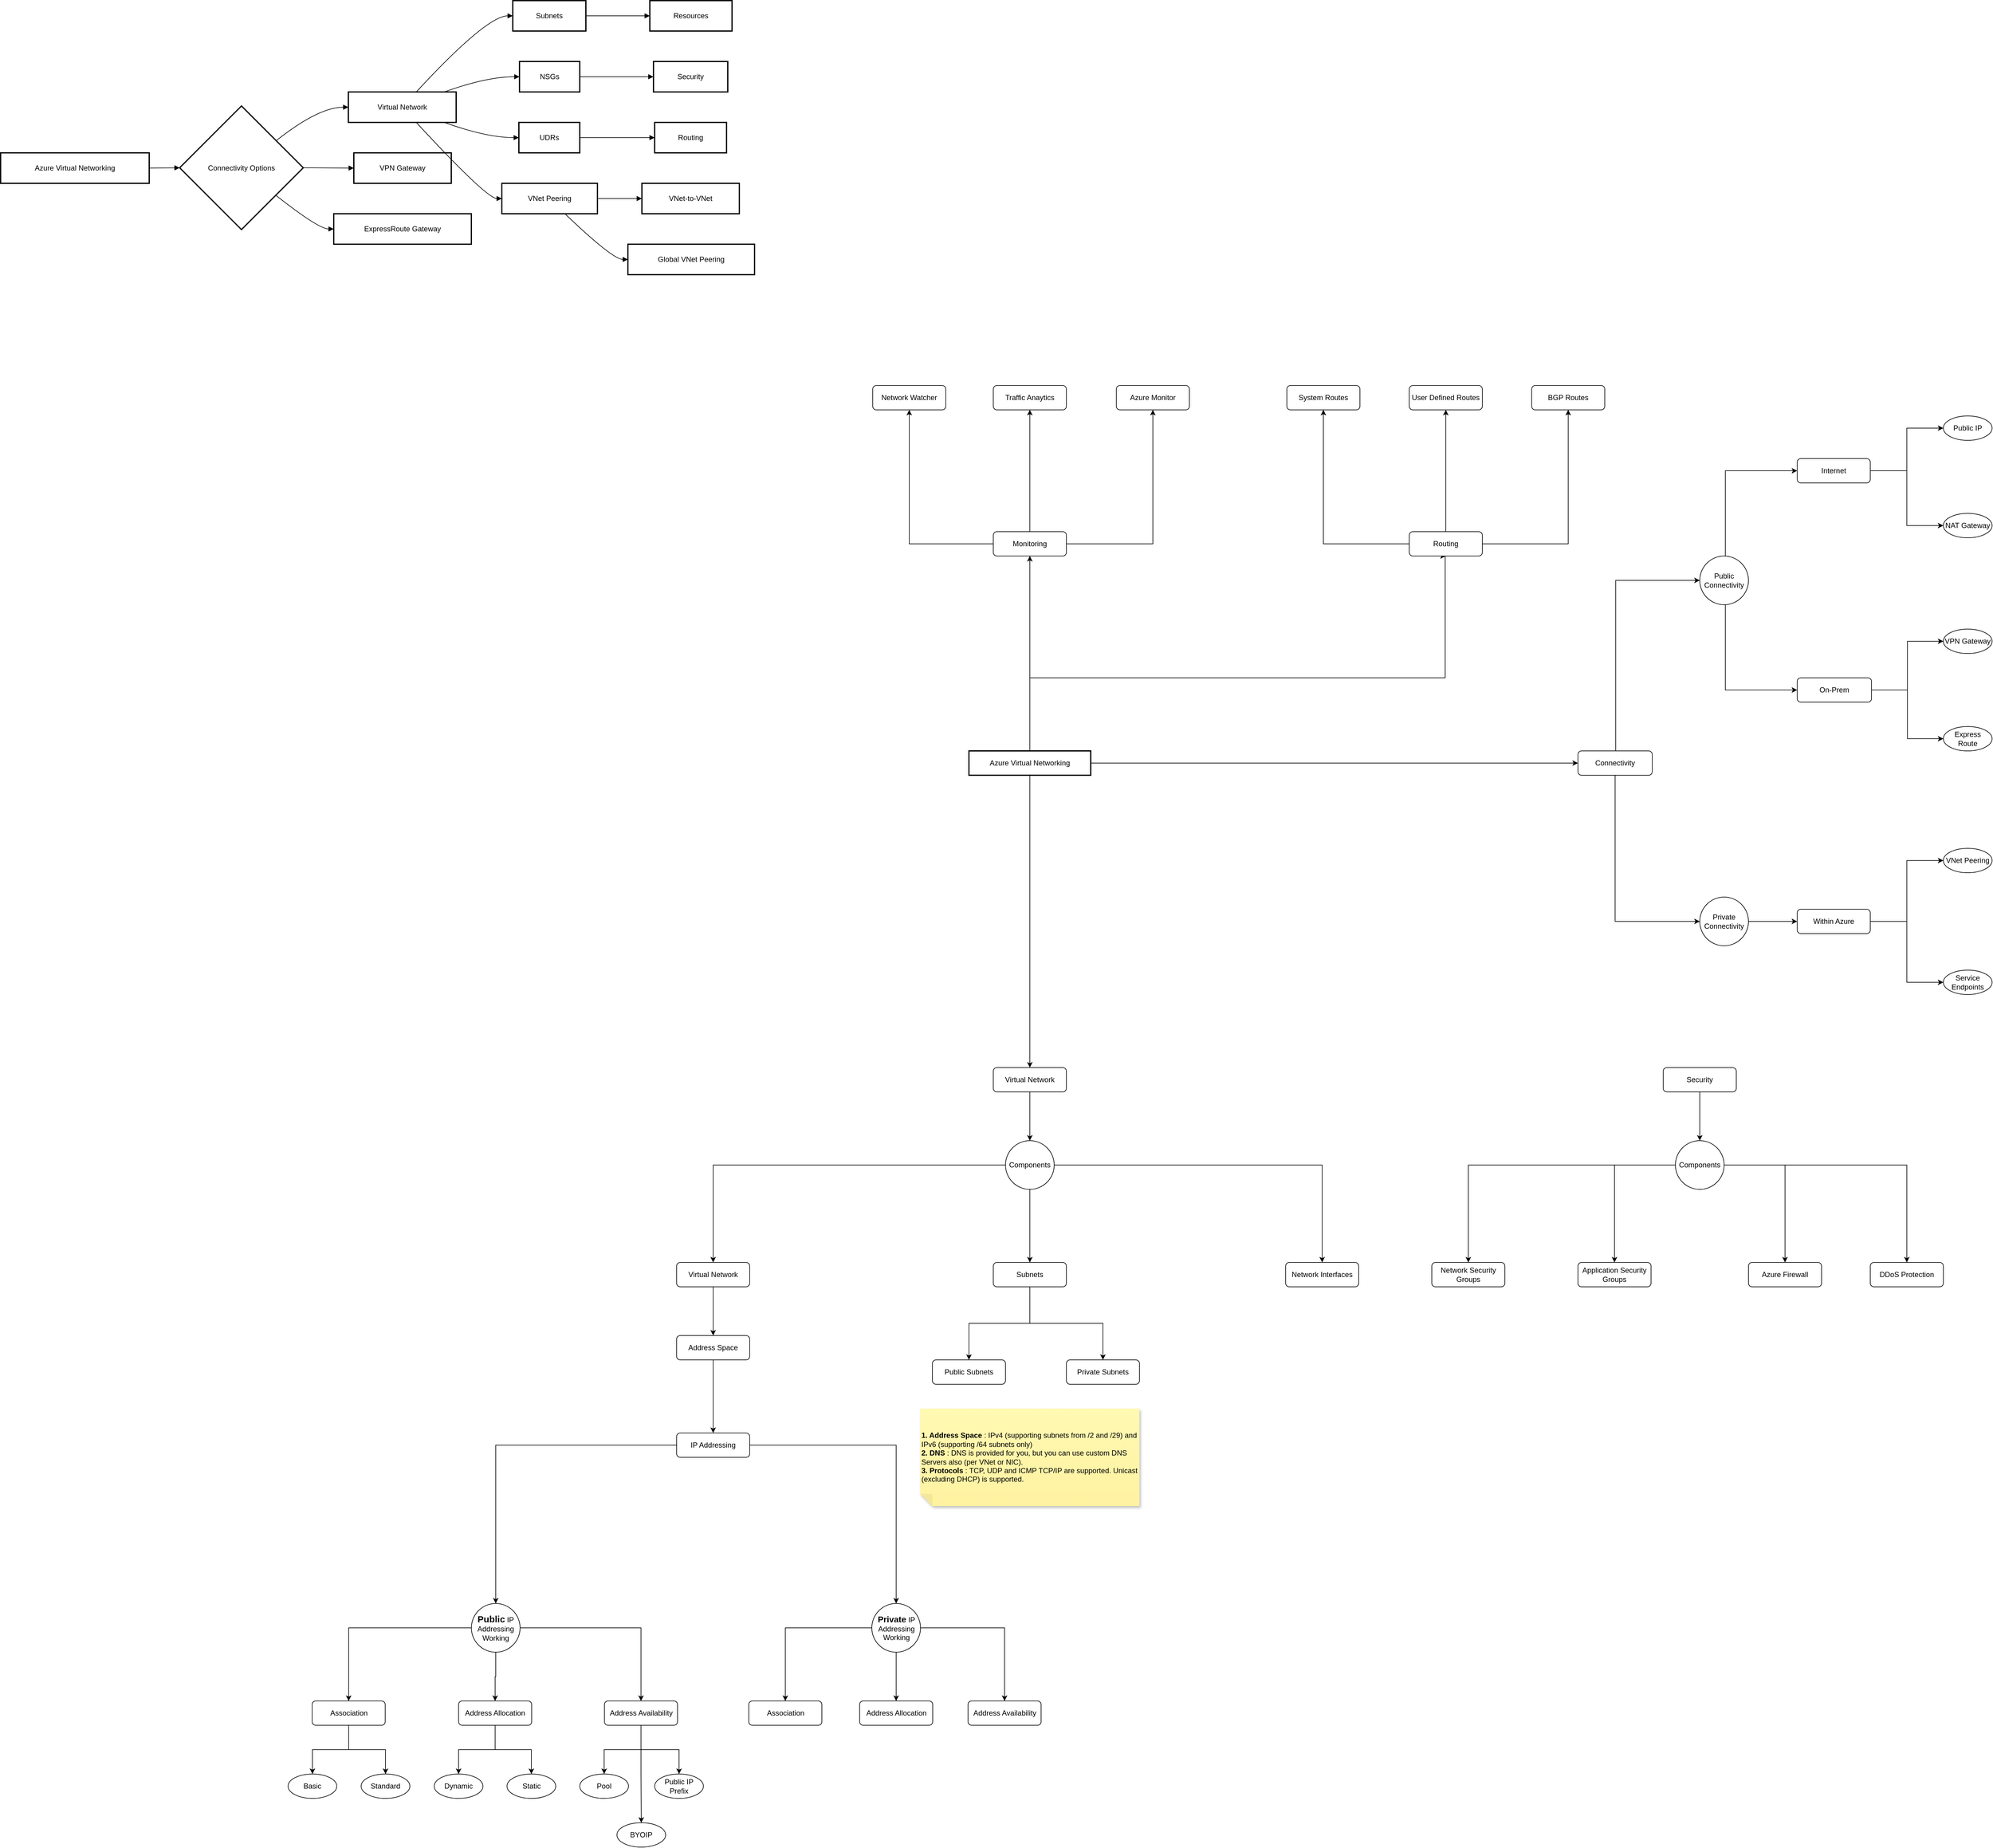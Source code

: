 <mxfile version="24.9.1">
  <diagram name="Virtual Networks" id="xwKyhlcGY5mZqGabK36-">
    <mxGraphModel dx="1595" dy="909" grid="1" gridSize="10" guides="1" tooltips="1" connect="1" arrows="1" fold="1" page="1" pageScale="1" pageWidth="1100" pageHeight="850" math="0" shadow="0">
      <root>
        <mxCell id="0" />
        <mxCell id="1" parent="0" />
        <mxCell id="2" value="Azure Virtual Networking" style="whiteSpace=wrap;strokeWidth=2;" parent="1" vertex="1">
          <mxGeometry x="8" y="258" width="244" height="50" as="geometry" />
        </mxCell>
        <mxCell id="3" value="Connectivity Options" style="rhombus;strokeWidth=2;whiteSpace=wrap;" parent="1" vertex="1">
          <mxGeometry x="302" y="181" width="203" height="203" as="geometry" />
        </mxCell>
        <mxCell id="4" value="Virtual Network" style="whiteSpace=wrap;strokeWidth=2;" parent="1" vertex="1">
          <mxGeometry x="579" y="158" width="177" height="50" as="geometry" />
        </mxCell>
        <mxCell id="5" value="VPN Gateway" style="whiteSpace=wrap;strokeWidth=2;" parent="1" vertex="1">
          <mxGeometry x="588" y="258" width="160" height="50" as="geometry" />
        </mxCell>
        <mxCell id="6" value="ExpressRoute Gateway" style="whiteSpace=wrap;strokeWidth=2;" parent="1" vertex="1">
          <mxGeometry x="555" y="358" width="226" height="50" as="geometry" />
        </mxCell>
        <mxCell id="7" value="Subnets" style="whiteSpace=wrap;strokeWidth=2;" parent="1" vertex="1">
          <mxGeometry x="849" y="8" width="120" height="50" as="geometry" />
        </mxCell>
        <mxCell id="8" value="NSGs" style="whiteSpace=wrap;strokeWidth=2;" parent="1" vertex="1">
          <mxGeometry x="860" y="108" width="99" height="50" as="geometry" />
        </mxCell>
        <mxCell id="9" value="UDRs" style="whiteSpace=wrap;strokeWidth=2;" parent="1" vertex="1">
          <mxGeometry x="859" y="208" width="100" height="50" as="geometry" />
        </mxCell>
        <mxCell id="10" value="VNet Peering" style="whiteSpace=wrap;strokeWidth=2;" parent="1" vertex="1">
          <mxGeometry x="831" y="308" width="157" height="50" as="geometry" />
        </mxCell>
        <mxCell id="11" value="Resources" style="whiteSpace=wrap;strokeWidth=2;" parent="1" vertex="1">
          <mxGeometry x="1074" y="8" width="135" height="50" as="geometry" />
        </mxCell>
        <mxCell id="12" value="Security" style="whiteSpace=wrap;strokeWidth=2;" parent="1" vertex="1">
          <mxGeometry x="1080" y="108" width="122" height="50" as="geometry" />
        </mxCell>
        <mxCell id="13" value="Routing" style="whiteSpace=wrap;strokeWidth=2;" parent="1" vertex="1">
          <mxGeometry x="1082" y="208" width="118" height="50" as="geometry" />
        </mxCell>
        <mxCell id="14" value="VNet-to-VNet" style="whiteSpace=wrap;strokeWidth=2;" parent="1" vertex="1">
          <mxGeometry x="1061" y="308" width="160" height="50" as="geometry" />
        </mxCell>
        <mxCell id="15" value="Global VNet Peering" style="whiteSpace=wrap;strokeWidth=2;" parent="1" vertex="1">
          <mxGeometry x="1038" y="408" width="208" height="50" as="geometry" />
        </mxCell>
        <mxCell id="16" value="" style="curved=1;startArrow=none;endArrow=block;exitX=1;exitY=0.5;entryX=0;entryY=0.5;" parent="1" source="2" target="3" edge="1">
          <mxGeometry relative="1" as="geometry">
            <Array as="points" />
          </mxGeometry>
        </mxCell>
        <mxCell id="17" value="" style="curved=1;startArrow=none;endArrow=block;exitX=1;exitY=0.11;entryX=0;entryY=0.5;" parent="1" source="3" target="4" edge="1">
          <mxGeometry relative="1" as="geometry">
            <Array as="points">
              <mxPoint x="530" y="183" />
            </Array>
          </mxGeometry>
        </mxCell>
        <mxCell id="18" value="" style="curved=1;startArrow=none;endArrow=block;exitX=1;exitY=0.5;entryX=0;entryY=0.5;" parent="1" source="3" target="5" edge="1">
          <mxGeometry relative="1" as="geometry">
            <Array as="points" />
          </mxGeometry>
        </mxCell>
        <mxCell id="19" value="" style="curved=1;startArrow=none;endArrow=block;exitX=1;exitY=0.9;entryX=0;entryY=0.5;" parent="1" source="3" target="6" edge="1">
          <mxGeometry relative="1" as="geometry">
            <Array as="points">
              <mxPoint x="530" y="383" />
            </Array>
          </mxGeometry>
        </mxCell>
        <mxCell id="20" value="" style="curved=1;startArrow=none;endArrow=block;exitX=0.63;exitY=0;entryX=0;entryY=0.5;" parent="1" source="4" target="7" edge="1">
          <mxGeometry relative="1" as="geometry">
            <Array as="points">
              <mxPoint x="806" y="33" />
            </Array>
          </mxGeometry>
        </mxCell>
        <mxCell id="21" value="" style="curved=1;startArrow=none;endArrow=block;exitX=0.89;exitY=0;entryX=0;entryY=0.5;" parent="1" source="4" target="8" edge="1">
          <mxGeometry relative="1" as="geometry">
            <Array as="points">
              <mxPoint x="806" y="133" />
            </Array>
          </mxGeometry>
        </mxCell>
        <mxCell id="22" value="" style="curved=1;startArrow=none;endArrow=block;exitX=0.89;exitY=1;entryX=0;entryY=0.5;" parent="1" source="4" target="9" edge="1">
          <mxGeometry relative="1" as="geometry">
            <Array as="points">
              <mxPoint x="806" y="233" />
            </Array>
          </mxGeometry>
        </mxCell>
        <mxCell id="23" value="" style="curved=1;startArrow=none;endArrow=block;exitX=0.63;exitY=1;entryX=0;entryY=0.5;" parent="1" source="4" target="10" edge="1">
          <mxGeometry relative="1" as="geometry">
            <Array as="points">
              <mxPoint x="806" y="333" />
            </Array>
          </mxGeometry>
        </mxCell>
        <mxCell id="24" value="" style="curved=1;startArrow=none;endArrow=block;exitX=1;exitY=0.5;entryX=0;entryY=0.5;" parent="1" source="7" target="11" edge="1">
          <mxGeometry relative="1" as="geometry">
            <Array as="points" />
          </mxGeometry>
        </mxCell>
        <mxCell id="25" value="" style="curved=1;startArrow=none;endArrow=block;exitX=1;exitY=0.5;entryX=0;entryY=0.5;" parent="1" source="8" target="12" edge="1">
          <mxGeometry relative="1" as="geometry">
            <Array as="points" />
          </mxGeometry>
        </mxCell>
        <mxCell id="26" value="" style="curved=1;startArrow=none;endArrow=block;exitX=1;exitY=0.5;entryX=0;entryY=0.5;" parent="1" source="9" target="13" edge="1">
          <mxGeometry relative="1" as="geometry">
            <Array as="points" />
          </mxGeometry>
        </mxCell>
        <mxCell id="27" value="" style="curved=1;startArrow=none;endArrow=block;exitX=1;exitY=0.5;entryX=0;entryY=0.5;" parent="1" source="10" target="14" edge="1">
          <mxGeometry relative="1" as="geometry">
            <Array as="points" />
          </mxGeometry>
        </mxCell>
        <mxCell id="28" value="" style="curved=1;startArrow=none;endArrow=block;exitX=0.66;exitY=1;entryX=0;entryY=0.5;" parent="1" source="10" target="15" edge="1">
          <mxGeometry relative="1" as="geometry">
            <Array as="points">
              <mxPoint x="1013" y="433" />
            </Array>
          </mxGeometry>
        </mxCell>
        <mxCell id="1B5nOFQUwSh8O8ZnLM8u-30" value="" style="edgeStyle=orthogonalEdgeStyle;rounded=0;orthogonalLoop=1;jettySize=auto;html=1;" edge="1" parent="1" source="1B5nOFQUwSh8O8ZnLM8u-28" target="1B5nOFQUwSh8O8ZnLM8u-31">
          <mxGeometry relative="1" as="geometry">
            <mxPoint x="1698" y="1960" as="targetPoint" />
          </mxGeometry>
        </mxCell>
        <mxCell id="1B5nOFQUwSh8O8ZnLM8u-74" style="edgeStyle=orthogonalEdgeStyle;rounded=0;orthogonalLoop=1;jettySize=auto;html=1;entryX=0;entryY=0.5;entryDx=0;entryDy=0;" edge="1" parent="1" source="1B5nOFQUwSh8O8ZnLM8u-28" target="1B5nOFQUwSh8O8ZnLM8u-73">
          <mxGeometry relative="1" as="geometry" />
        </mxCell>
        <mxCell id="1B5nOFQUwSh8O8ZnLM8u-106" style="edgeStyle=orthogonalEdgeStyle;rounded=0;orthogonalLoop=1;jettySize=auto;html=1;entryX=0.5;entryY=1;entryDx=0;entryDy=0;" edge="1" parent="1" source="1B5nOFQUwSh8O8ZnLM8u-28" target="1B5nOFQUwSh8O8ZnLM8u-99">
          <mxGeometry relative="1" as="geometry">
            <Array as="points">
              <mxPoint x="1698" y="1120" />
              <mxPoint x="2380" y="1120" />
              <mxPoint x="2380" y="920" />
            </Array>
          </mxGeometry>
        </mxCell>
        <mxCell id="1B5nOFQUwSh8O8ZnLM8u-109" style="edgeStyle=orthogonalEdgeStyle;rounded=0;orthogonalLoop=1;jettySize=auto;html=1;entryX=0.5;entryY=1;entryDx=0;entryDy=0;" edge="1" parent="1" source="1B5nOFQUwSh8O8ZnLM8u-28" target="1B5nOFQUwSh8O8ZnLM8u-107">
          <mxGeometry relative="1" as="geometry" />
        </mxCell>
        <mxCell id="1B5nOFQUwSh8O8ZnLM8u-28" value="Azure Virtual Networking" style="whiteSpace=wrap;strokeWidth=2;" vertex="1" parent="1">
          <mxGeometry x="1598" y="1240" width="200" height="40" as="geometry" />
        </mxCell>
        <mxCell id="1B5nOFQUwSh8O8ZnLM8u-122" style="edgeStyle=orthogonalEdgeStyle;rounded=0;orthogonalLoop=1;jettySize=auto;html=1;" edge="1" parent="1" source="1B5nOFQUwSh8O8ZnLM8u-45" target="1B5nOFQUwSh8O8ZnLM8u-47">
          <mxGeometry relative="1" as="geometry" />
        </mxCell>
        <mxCell id="1B5nOFQUwSh8O8ZnLM8u-123" style="edgeStyle=orthogonalEdgeStyle;rounded=0;orthogonalLoop=1;jettySize=auto;html=1;entryX=0.5;entryY=0;entryDx=0;entryDy=0;" edge="1" parent="1" source="1B5nOFQUwSh8O8ZnLM8u-45" target="1B5nOFQUwSh8O8ZnLM8u-49">
          <mxGeometry relative="1" as="geometry" />
        </mxCell>
        <mxCell id="1B5nOFQUwSh8O8ZnLM8u-124" style="edgeStyle=orthogonalEdgeStyle;rounded=0;orthogonalLoop=1;jettySize=auto;html=1;" edge="1" parent="1" source="1B5nOFQUwSh8O8ZnLM8u-45" target="1B5nOFQUwSh8O8ZnLM8u-51">
          <mxGeometry relative="1" as="geometry" />
        </mxCell>
        <mxCell id="1B5nOFQUwSh8O8ZnLM8u-45" value="&lt;div&gt;&lt;b&gt;&lt;font style=&quot;font-size: 14px;&quot;&gt;Private&lt;/font&gt;&lt;/b&gt; IP Addressing&lt;/div&gt;&lt;div&gt;Working&lt;/div&gt;" style="ellipse;whiteSpace=wrap;html=1;rounded=1;" vertex="1" parent="1">
          <mxGeometry x="1438.5" y="2640" width="80" height="80" as="geometry" />
        </mxCell>
        <mxCell id="1B5nOFQUwSh8O8ZnLM8u-47" value="Association" style="whiteSpace=wrap;html=1;rounded=1;" vertex="1" parent="1">
          <mxGeometry x="1236.5" y="2800" width="120" height="40" as="geometry" />
        </mxCell>
        <mxCell id="1B5nOFQUwSh8O8ZnLM8u-49" value="Address Allocation" style="whiteSpace=wrap;html=1;rounded=1;" vertex="1" parent="1">
          <mxGeometry x="1418.5" y="2800" width="120" height="40" as="geometry" />
        </mxCell>
        <mxCell id="1B5nOFQUwSh8O8ZnLM8u-51" value="Address Availability" style="whiteSpace=wrap;html=1;rounded=1;" vertex="1" parent="1">
          <mxGeometry x="1596.5" y="2800" width="120" height="40" as="geometry" />
        </mxCell>
        <mxCell id="1B5nOFQUwSh8O8ZnLM8u-108" value="" style="group" vertex="1" connectable="0" parent="1">
          <mxGeometry x="2120" y="640" width="522" height="280" as="geometry" />
        </mxCell>
        <mxCell id="1B5nOFQUwSh8O8ZnLM8u-101" value="" style="edgeStyle=orthogonalEdgeStyle;rounded=0;orthogonalLoop=1;jettySize=auto;html=1;" edge="1" parent="1B5nOFQUwSh8O8ZnLM8u-108" source="1B5nOFQUwSh8O8ZnLM8u-99" target="1B5nOFQUwSh8O8ZnLM8u-100">
          <mxGeometry relative="1" as="geometry" />
        </mxCell>
        <mxCell id="1B5nOFQUwSh8O8ZnLM8u-104" style="edgeStyle=orthogonalEdgeStyle;rounded=0;orthogonalLoop=1;jettySize=auto;html=1;entryX=0.5;entryY=1;entryDx=0;entryDy=0;" edge="1" parent="1B5nOFQUwSh8O8ZnLM8u-108" source="1B5nOFQUwSh8O8ZnLM8u-99" target="1B5nOFQUwSh8O8ZnLM8u-102">
          <mxGeometry relative="1" as="geometry" />
        </mxCell>
        <mxCell id="1B5nOFQUwSh8O8ZnLM8u-105" style="edgeStyle=orthogonalEdgeStyle;rounded=0;orthogonalLoop=1;jettySize=auto;html=1;" edge="1" parent="1B5nOFQUwSh8O8ZnLM8u-108" source="1B5nOFQUwSh8O8ZnLM8u-99" target="1B5nOFQUwSh8O8ZnLM8u-103">
          <mxGeometry relative="1" as="geometry" />
        </mxCell>
        <mxCell id="1B5nOFQUwSh8O8ZnLM8u-99" value="Routing" style="rounded=1;whiteSpace=wrap;html=1;" vertex="1" parent="1B5nOFQUwSh8O8ZnLM8u-108">
          <mxGeometry x="201" y="240" width="120" height="40" as="geometry" />
        </mxCell>
        <mxCell id="1B5nOFQUwSh8O8ZnLM8u-100" value="System Routes" style="whiteSpace=wrap;html=1;rounded=1;" vertex="1" parent="1B5nOFQUwSh8O8ZnLM8u-108">
          <mxGeometry width="120" height="40" as="geometry" />
        </mxCell>
        <mxCell id="1B5nOFQUwSh8O8ZnLM8u-102" value="User Defined Routes" style="whiteSpace=wrap;html=1;rounded=1;" vertex="1" parent="1B5nOFQUwSh8O8ZnLM8u-108">
          <mxGeometry x="201" width="120" height="40" as="geometry" />
        </mxCell>
        <mxCell id="1B5nOFQUwSh8O8ZnLM8u-103" value="BGP Routes" style="whiteSpace=wrap;html=1;rounded=1;" vertex="1" parent="1B5nOFQUwSh8O8ZnLM8u-108">
          <mxGeometry x="402" width="120" height="40" as="geometry" />
        </mxCell>
        <mxCell id="1B5nOFQUwSh8O8ZnLM8u-116" value="" style="group" vertex="1" connectable="0" parent="1">
          <mxGeometry x="2358" y="1760" width="840" height="360" as="geometry" />
        </mxCell>
        <mxCell id="1B5nOFQUwSh8O8ZnLM8u-64" value="" style="edgeStyle=orthogonalEdgeStyle;rounded=0;orthogonalLoop=1;jettySize=auto;html=1;" edge="1" parent="1B5nOFQUwSh8O8ZnLM8u-116" source="1B5nOFQUwSh8O8ZnLM8u-62" target="1B5nOFQUwSh8O8ZnLM8u-63">
          <mxGeometry relative="1" as="geometry" />
        </mxCell>
        <mxCell id="1B5nOFQUwSh8O8ZnLM8u-62" value="Security" style="rounded=1;whiteSpace=wrap;html=1;" vertex="1" parent="1B5nOFQUwSh8O8ZnLM8u-116">
          <mxGeometry x="380" width="120" height="40" as="geometry" />
        </mxCell>
        <mxCell id="1B5nOFQUwSh8O8ZnLM8u-66" value="" style="edgeStyle=orthogonalEdgeStyle;rounded=0;orthogonalLoop=1;jettySize=auto;html=1;" edge="1" parent="1B5nOFQUwSh8O8ZnLM8u-116" source="1B5nOFQUwSh8O8ZnLM8u-63" target="1B5nOFQUwSh8O8ZnLM8u-65">
          <mxGeometry relative="1" as="geometry" />
        </mxCell>
        <mxCell id="1B5nOFQUwSh8O8ZnLM8u-68" value="" style="edgeStyle=orthogonalEdgeStyle;rounded=0;orthogonalLoop=1;jettySize=auto;html=1;" edge="1" parent="1B5nOFQUwSh8O8ZnLM8u-116" source="1B5nOFQUwSh8O8ZnLM8u-63" target="1B5nOFQUwSh8O8ZnLM8u-67">
          <mxGeometry relative="1" as="geometry" />
        </mxCell>
        <mxCell id="1B5nOFQUwSh8O8ZnLM8u-70" value="" style="edgeStyle=orthogonalEdgeStyle;rounded=0;orthogonalLoop=1;jettySize=auto;html=1;" edge="1" parent="1B5nOFQUwSh8O8ZnLM8u-116" source="1B5nOFQUwSh8O8ZnLM8u-63" target="1B5nOFQUwSh8O8ZnLM8u-69">
          <mxGeometry relative="1" as="geometry" />
        </mxCell>
        <mxCell id="1B5nOFQUwSh8O8ZnLM8u-72" value="" style="edgeStyle=orthogonalEdgeStyle;rounded=0;orthogonalLoop=1;jettySize=auto;html=1;" edge="1" parent="1B5nOFQUwSh8O8ZnLM8u-116" source="1B5nOFQUwSh8O8ZnLM8u-63" target="1B5nOFQUwSh8O8ZnLM8u-71">
          <mxGeometry relative="1" as="geometry" />
        </mxCell>
        <mxCell id="1B5nOFQUwSh8O8ZnLM8u-63" value="Components" style="ellipse;whiteSpace=wrap;html=1;rounded=1;" vertex="1" parent="1B5nOFQUwSh8O8ZnLM8u-116">
          <mxGeometry x="400" y="120" width="80" height="80" as="geometry" />
        </mxCell>
        <mxCell id="1B5nOFQUwSh8O8ZnLM8u-65" value="Network Security Groups" style="whiteSpace=wrap;html=1;rounded=1;" vertex="1" parent="1B5nOFQUwSh8O8ZnLM8u-116">
          <mxGeometry y="320" width="120" height="40" as="geometry" />
        </mxCell>
        <mxCell id="1B5nOFQUwSh8O8ZnLM8u-67" value="Application Security Groups" style="whiteSpace=wrap;html=1;rounded=1;" vertex="1" parent="1B5nOFQUwSh8O8ZnLM8u-116">
          <mxGeometry x="240" y="320" width="120" height="40" as="geometry" />
        </mxCell>
        <mxCell id="1B5nOFQUwSh8O8ZnLM8u-69" value="Azure Firewall" style="whiteSpace=wrap;html=1;rounded=1;" vertex="1" parent="1B5nOFQUwSh8O8ZnLM8u-116">
          <mxGeometry x="520" y="320" width="120" height="40" as="geometry" />
        </mxCell>
        <mxCell id="1B5nOFQUwSh8O8ZnLM8u-71" value="DDoS Protection" style="whiteSpace=wrap;html=1;rounded=1;" vertex="1" parent="1B5nOFQUwSh8O8ZnLM8u-116">
          <mxGeometry x="720" y="320" width="120" height="40" as="geometry" />
        </mxCell>
        <mxCell id="1B5nOFQUwSh8O8ZnLM8u-117" value="" style="group" vertex="1" connectable="0" parent="1">
          <mxGeometry x="1118" y="1760" width="1120" height="720" as="geometry" />
        </mxCell>
        <mxCell id="1B5nOFQUwSh8O8ZnLM8u-33" value="" style="edgeStyle=orthogonalEdgeStyle;rounded=0;orthogonalLoop=1;jettySize=auto;html=1;" edge="1" parent="1B5nOFQUwSh8O8ZnLM8u-117" source="1B5nOFQUwSh8O8ZnLM8u-31" target="1B5nOFQUwSh8O8ZnLM8u-32">
          <mxGeometry relative="1" as="geometry" />
        </mxCell>
        <mxCell id="1B5nOFQUwSh8O8ZnLM8u-31" value="Virtual Network" style="rounded=1;whiteSpace=wrap;html=1;" vertex="1" parent="1B5nOFQUwSh8O8ZnLM8u-117">
          <mxGeometry x="520" width="120" height="40" as="geometry" />
        </mxCell>
        <mxCell id="1B5nOFQUwSh8O8ZnLM8u-35" value="" style="edgeStyle=orthogonalEdgeStyle;rounded=0;orthogonalLoop=1;jettySize=auto;html=1;" edge="1" parent="1B5nOFQUwSh8O8ZnLM8u-117" source="1B5nOFQUwSh8O8ZnLM8u-32" target="1B5nOFQUwSh8O8ZnLM8u-34">
          <mxGeometry relative="1" as="geometry" />
        </mxCell>
        <mxCell id="1B5nOFQUwSh8O8ZnLM8u-37" value="" style="edgeStyle=orthogonalEdgeStyle;rounded=0;orthogonalLoop=1;jettySize=auto;html=1;" edge="1" parent="1B5nOFQUwSh8O8ZnLM8u-117" source="1B5nOFQUwSh8O8ZnLM8u-32" target="1B5nOFQUwSh8O8ZnLM8u-36">
          <mxGeometry relative="1" as="geometry" />
        </mxCell>
        <mxCell id="1B5nOFQUwSh8O8ZnLM8u-39" value="" style="edgeStyle=orthogonalEdgeStyle;rounded=0;orthogonalLoop=1;jettySize=auto;html=1;" edge="1" parent="1B5nOFQUwSh8O8ZnLM8u-117" source="1B5nOFQUwSh8O8ZnLM8u-32" target="1B5nOFQUwSh8O8ZnLM8u-38">
          <mxGeometry relative="1" as="geometry" />
        </mxCell>
        <mxCell id="1B5nOFQUwSh8O8ZnLM8u-32" value="Components" style="ellipse;whiteSpace=wrap;html=1;rounded=1;" vertex="1" parent="1B5nOFQUwSh8O8ZnLM8u-117">
          <mxGeometry x="540" y="120" width="80" height="80" as="geometry" />
        </mxCell>
        <mxCell id="1B5nOFQUwSh8O8ZnLM8u-59" value="" style="edgeStyle=orthogonalEdgeStyle;rounded=0;orthogonalLoop=1;jettySize=auto;html=1;" edge="1" parent="1B5nOFQUwSh8O8ZnLM8u-117" source="1B5nOFQUwSh8O8ZnLM8u-34" target="1B5nOFQUwSh8O8ZnLM8u-58">
          <mxGeometry relative="1" as="geometry" />
        </mxCell>
        <mxCell id="1B5nOFQUwSh8O8ZnLM8u-34" value="Virtual Network" style="whiteSpace=wrap;html=1;rounded=1;" vertex="1" parent="1B5nOFQUwSh8O8ZnLM8u-117">
          <mxGeometry y="320" width="120" height="40" as="geometry" />
        </mxCell>
        <mxCell id="1B5nOFQUwSh8O8ZnLM8u-55" value="" style="edgeStyle=orthogonalEdgeStyle;rounded=0;orthogonalLoop=1;jettySize=auto;html=1;" edge="1" parent="1B5nOFQUwSh8O8ZnLM8u-117" source="1B5nOFQUwSh8O8ZnLM8u-36" target="1B5nOFQUwSh8O8ZnLM8u-54">
          <mxGeometry relative="1" as="geometry" />
        </mxCell>
        <mxCell id="1B5nOFQUwSh8O8ZnLM8u-57" value="" style="edgeStyle=orthogonalEdgeStyle;rounded=0;orthogonalLoop=1;jettySize=auto;html=1;" edge="1" parent="1B5nOFQUwSh8O8ZnLM8u-117" source="1B5nOFQUwSh8O8ZnLM8u-36" target="1B5nOFQUwSh8O8ZnLM8u-56">
          <mxGeometry relative="1" as="geometry" />
        </mxCell>
        <mxCell id="1B5nOFQUwSh8O8ZnLM8u-36" value="Subnets" style="whiteSpace=wrap;html=1;rounded=1;" vertex="1" parent="1B5nOFQUwSh8O8ZnLM8u-117">
          <mxGeometry x="520" y="320" width="120" height="40" as="geometry" />
        </mxCell>
        <mxCell id="1B5nOFQUwSh8O8ZnLM8u-38" value="Network Interfaces" style="whiteSpace=wrap;html=1;rounded=1;" vertex="1" parent="1B5nOFQUwSh8O8ZnLM8u-117">
          <mxGeometry x="1000" y="320" width="120" height="40" as="geometry" />
        </mxCell>
        <mxCell id="1B5nOFQUwSh8O8ZnLM8u-40" value="&lt;div align=&quot;left&quot;&gt;&lt;b&gt;1. Address Space &lt;/b&gt;: IPv4 (supporting subnets from /2 and /29) and IPv6 (supporting /64 subnets only)&lt;/div&gt;&lt;div align=&quot;left&quot;&gt;&lt;b&gt;2. DNS&lt;/b&gt; : DNS is provided for you, but you can use custom DNS Servers also (per VNet or NIC).&lt;/div&gt;&lt;div align=&quot;left&quot;&gt;&lt;b&gt;3. Protocols&lt;/b&gt; : TCP, UDP and ICMP TCP/IP are supported. Unicast (excluding DHCP) is supported.&lt;br&gt;&lt;/div&gt;" style="shape=note;whiteSpace=wrap;html=1;backgroundOutline=1;fontColor=#000000;darkOpacity=0.05;fillColor=#FFF9B2;strokeColor=none;fillStyle=solid;direction=west;gradientDirection=north;gradientColor=#FFF2A1;shadow=1;size=20;pointerEvents=1;align=left;" vertex="1" parent="1B5nOFQUwSh8O8ZnLM8u-117">
          <mxGeometry x="400" y="560" width="360" height="160" as="geometry" />
        </mxCell>
        <mxCell id="1B5nOFQUwSh8O8ZnLM8u-54" value="Public Subnets" style="whiteSpace=wrap;html=1;rounded=1;" vertex="1" parent="1B5nOFQUwSh8O8ZnLM8u-117">
          <mxGeometry x="420" y="480" width="120" height="40" as="geometry" />
        </mxCell>
        <mxCell id="1B5nOFQUwSh8O8ZnLM8u-56" value="Private Subnets" style="whiteSpace=wrap;html=1;rounded=1;" vertex="1" parent="1B5nOFQUwSh8O8ZnLM8u-117">
          <mxGeometry x="640" y="480" width="120" height="40" as="geometry" />
        </mxCell>
        <mxCell id="1B5nOFQUwSh8O8ZnLM8u-120" style="edgeStyle=orthogonalEdgeStyle;rounded=0;orthogonalLoop=1;jettySize=auto;html=1;" edge="1" parent="1B5nOFQUwSh8O8ZnLM8u-117" source="1B5nOFQUwSh8O8ZnLM8u-58" target="1B5nOFQUwSh8O8ZnLM8u-44">
          <mxGeometry relative="1" as="geometry" />
        </mxCell>
        <mxCell id="1B5nOFQUwSh8O8ZnLM8u-58" value="Address Space" style="whiteSpace=wrap;html=1;rounded=1;" vertex="1" parent="1B5nOFQUwSh8O8ZnLM8u-117">
          <mxGeometry y="440" width="120" height="40" as="geometry" />
        </mxCell>
        <mxCell id="1B5nOFQUwSh8O8ZnLM8u-44" value="IP Addressing" style="rounded=1;whiteSpace=wrap;html=1;" vertex="1" parent="1B5nOFQUwSh8O8ZnLM8u-117">
          <mxGeometry y="600" width="120" height="40" as="geometry" />
        </mxCell>
        <mxCell id="1B5nOFQUwSh8O8ZnLM8u-118" value="" style="group" vertex="1" connectable="0" parent="1">
          <mxGeometry x="2598" y="690" width="680" height="950" as="geometry" />
        </mxCell>
        <mxCell id="1B5nOFQUwSh8O8ZnLM8u-76" value="" style="edgeStyle=orthogonalEdgeStyle;rounded=0;orthogonalLoop=1;jettySize=auto;html=1;" edge="1" parent="1B5nOFQUwSh8O8ZnLM8u-118" source="1B5nOFQUwSh8O8ZnLM8u-73" target="1B5nOFQUwSh8O8ZnLM8u-75">
          <mxGeometry relative="1" as="geometry">
            <Array as="points">
              <mxPoint x="62" y="270" />
            </Array>
          </mxGeometry>
        </mxCell>
        <mxCell id="1B5nOFQUwSh8O8ZnLM8u-78" value="" style="edgeStyle=orthogonalEdgeStyle;rounded=0;orthogonalLoop=1;jettySize=auto;html=1;" edge="1" parent="1B5nOFQUwSh8O8ZnLM8u-118" source="1B5nOFQUwSh8O8ZnLM8u-73" target="1B5nOFQUwSh8O8ZnLM8u-77">
          <mxGeometry relative="1" as="geometry">
            <Array as="points">
              <mxPoint x="61" y="830" />
            </Array>
          </mxGeometry>
        </mxCell>
        <mxCell id="1B5nOFQUwSh8O8ZnLM8u-73" value="Connectivity" style="rounded=1;whiteSpace=wrap;html=1;" vertex="1" parent="1B5nOFQUwSh8O8ZnLM8u-118">
          <mxGeometry y="550" width="122" height="40" as="geometry" />
        </mxCell>
        <mxCell id="1B5nOFQUwSh8O8ZnLM8u-87" value="" style="edgeStyle=orthogonalEdgeStyle;rounded=0;orthogonalLoop=1;jettySize=auto;html=1;" edge="1" parent="1B5nOFQUwSh8O8ZnLM8u-118" source="1B5nOFQUwSh8O8ZnLM8u-75" target="1B5nOFQUwSh8O8ZnLM8u-86">
          <mxGeometry relative="1" as="geometry">
            <Array as="points">
              <mxPoint x="242" y="450" />
            </Array>
          </mxGeometry>
        </mxCell>
        <mxCell id="1B5nOFQUwSh8O8ZnLM8u-93" value="" style="edgeStyle=orthogonalEdgeStyle;rounded=0;orthogonalLoop=1;jettySize=auto;html=1;entryX=0;entryY=0.5;entryDx=0;entryDy=0;exitX=1;exitY=0.5;exitDx=0;exitDy=0;" edge="1" parent="1B5nOFQUwSh8O8ZnLM8u-118" source="1B5nOFQUwSh8O8ZnLM8u-77" target="1B5nOFQUwSh8O8ZnLM8u-92">
          <mxGeometry relative="1" as="geometry">
            <Array as="points">
              <mxPoint x="312" y="830" />
              <mxPoint x="312" y="830" />
            </Array>
          </mxGeometry>
        </mxCell>
        <mxCell id="1B5nOFQUwSh8O8ZnLM8u-95" style="edgeStyle=orthogonalEdgeStyle;rounded=0;orthogonalLoop=1;jettySize=auto;html=1;entryX=0;entryY=0.5;entryDx=0;entryDy=0;" edge="1" parent="1B5nOFQUwSh8O8ZnLM8u-118" source="1B5nOFQUwSh8O8ZnLM8u-75" target="1B5nOFQUwSh8O8ZnLM8u-79">
          <mxGeometry relative="1" as="geometry">
            <Array as="points">
              <mxPoint x="242" y="90" />
            </Array>
          </mxGeometry>
        </mxCell>
        <mxCell id="1B5nOFQUwSh8O8ZnLM8u-75" value="Public Connectivity" style="ellipse;whiteSpace=wrap;html=1;rounded=1;" vertex="1" parent="1B5nOFQUwSh8O8ZnLM8u-118">
          <mxGeometry x="200" y="230" width="80" height="80" as="geometry" />
        </mxCell>
        <mxCell id="1B5nOFQUwSh8O8ZnLM8u-77" value="Private Connectivity" style="ellipse;whiteSpace=wrap;html=1;rounded=1;" vertex="1" parent="1B5nOFQUwSh8O8ZnLM8u-118">
          <mxGeometry x="200" y="790" width="80" height="80" as="geometry" />
        </mxCell>
        <mxCell id="1B5nOFQUwSh8O8ZnLM8u-84" style="edgeStyle=orthogonalEdgeStyle;rounded=0;orthogonalLoop=1;jettySize=auto;html=1;entryX=0;entryY=0.5;entryDx=0;entryDy=0;" edge="1" parent="1B5nOFQUwSh8O8ZnLM8u-118" source="1B5nOFQUwSh8O8ZnLM8u-79" target="1B5nOFQUwSh8O8ZnLM8u-83">
          <mxGeometry relative="1" as="geometry" />
        </mxCell>
        <mxCell id="1B5nOFQUwSh8O8ZnLM8u-85" style="edgeStyle=orthogonalEdgeStyle;rounded=0;orthogonalLoop=1;jettySize=auto;html=1;entryX=0;entryY=0.5;entryDx=0;entryDy=0;" edge="1" parent="1B5nOFQUwSh8O8ZnLM8u-118" source="1B5nOFQUwSh8O8ZnLM8u-79" target="1B5nOFQUwSh8O8ZnLM8u-81">
          <mxGeometry relative="1" as="geometry" />
        </mxCell>
        <mxCell id="1B5nOFQUwSh8O8ZnLM8u-79" value="Internet" style="whiteSpace=wrap;html=1;rounded=1;" vertex="1" parent="1B5nOFQUwSh8O8ZnLM8u-118">
          <mxGeometry x="360" y="70" width="120" height="40" as="geometry" />
        </mxCell>
        <mxCell id="1B5nOFQUwSh8O8ZnLM8u-81" value="Public IP" style="ellipse;whiteSpace=wrap;html=1;rounded=1;" vertex="1" parent="1B5nOFQUwSh8O8ZnLM8u-118">
          <mxGeometry x="600" width="80" height="40" as="geometry" />
        </mxCell>
        <mxCell id="1B5nOFQUwSh8O8ZnLM8u-83" value="NAT Gateway" style="ellipse;whiteSpace=wrap;html=1;rounded=1;" vertex="1" parent="1B5nOFQUwSh8O8ZnLM8u-118">
          <mxGeometry x="600" y="160" width="80" height="40" as="geometry" />
        </mxCell>
        <mxCell id="1B5nOFQUwSh8O8ZnLM8u-90" style="edgeStyle=orthogonalEdgeStyle;rounded=0;orthogonalLoop=1;jettySize=auto;html=1;entryX=0;entryY=0.5;entryDx=0;entryDy=0;" edge="1" parent="1B5nOFQUwSh8O8ZnLM8u-118" source="1B5nOFQUwSh8O8ZnLM8u-86" target="1B5nOFQUwSh8O8ZnLM8u-88">
          <mxGeometry relative="1" as="geometry" />
        </mxCell>
        <mxCell id="1B5nOFQUwSh8O8ZnLM8u-91" style="edgeStyle=orthogonalEdgeStyle;rounded=0;orthogonalLoop=1;jettySize=auto;html=1;entryX=0;entryY=0.5;entryDx=0;entryDy=0;" edge="1" parent="1B5nOFQUwSh8O8ZnLM8u-118" source="1B5nOFQUwSh8O8ZnLM8u-86" target="1B5nOFQUwSh8O8ZnLM8u-89">
          <mxGeometry relative="1" as="geometry" />
        </mxCell>
        <mxCell id="1B5nOFQUwSh8O8ZnLM8u-86" value="On-Prem" style="whiteSpace=wrap;html=1;rounded=1;" vertex="1" parent="1B5nOFQUwSh8O8ZnLM8u-118">
          <mxGeometry x="360" y="430" width="122" height="40" as="geometry" />
        </mxCell>
        <mxCell id="1B5nOFQUwSh8O8ZnLM8u-88" value="VPN Gateway" style="ellipse;whiteSpace=wrap;html=1;rounded=1;" vertex="1" parent="1B5nOFQUwSh8O8ZnLM8u-118">
          <mxGeometry x="600" y="350" width="80" height="40" as="geometry" />
        </mxCell>
        <mxCell id="1B5nOFQUwSh8O8ZnLM8u-89" value="Express Route" style="ellipse;whiteSpace=wrap;html=1;rounded=1;" vertex="1" parent="1B5nOFQUwSh8O8ZnLM8u-118">
          <mxGeometry x="600" y="510" width="80" height="40" as="geometry" />
        </mxCell>
        <mxCell id="1B5nOFQUwSh8O8ZnLM8u-97" style="edgeStyle=orthogonalEdgeStyle;rounded=0;orthogonalLoop=1;jettySize=auto;html=1;entryX=0;entryY=0.5;entryDx=0;entryDy=0;" edge="1" parent="1B5nOFQUwSh8O8ZnLM8u-118" source="1B5nOFQUwSh8O8ZnLM8u-92" target="1B5nOFQUwSh8O8ZnLM8u-94">
          <mxGeometry relative="1" as="geometry" />
        </mxCell>
        <mxCell id="1B5nOFQUwSh8O8ZnLM8u-98" style="edgeStyle=orthogonalEdgeStyle;rounded=0;orthogonalLoop=1;jettySize=auto;html=1;entryX=0;entryY=0.5;entryDx=0;entryDy=0;" edge="1" parent="1B5nOFQUwSh8O8ZnLM8u-118" source="1B5nOFQUwSh8O8ZnLM8u-92" target="1B5nOFQUwSh8O8ZnLM8u-96">
          <mxGeometry relative="1" as="geometry" />
        </mxCell>
        <mxCell id="1B5nOFQUwSh8O8ZnLM8u-92" value="Within Azure" style="whiteSpace=wrap;html=1;rounded=1;" vertex="1" parent="1B5nOFQUwSh8O8ZnLM8u-118">
          <mxGeometry x="360" y="810" width="120" height="40" as="geometry" />
        </mxCell>
        <mxCell id="1B5nOFQUwSh8O8ZnLM8u-94" value="VNet Peering" style="ellipse;whiteSpace=wrap;html=1;rounded=1;" vertex="1" parent="1B5nOFQUwSh8O8ZnLM8u-118">
          <mxGeometry x="600" y="710" width="80" height="40" as="geometry" />
        </mxCell>
        <mxCell id="1B5nOFQUwSh8O8ZnLM8u-96" value="Service Endpoints" style="ellipse;whiteSpace=wrap;html=1;rounded=1;" vertex="1" parent="1B5nOFQUwSh8O8ZnLM8u-118">
          <mxGeometry x="600" y="910" width="80" height="40" as="geometry" />
        </mxCell>
        <mxCell id="1B5nOFQUwSh8O8ZnLM8u-119" value="" style="group" vertex="1" connectable="0" parent="1">
          <mxGeometry x="1440" y="640" width="520" height="280" as="geometry" />
        </mxCell>
        <mxCell id="1B5nOFQUwSh8O8ZnLM8u-111" value="" style="edgeStyle=orthogonalEdgeStyle;rounded=0;orthogonalLoop=1;jettySize=auto;html=1;" edge="1" parent="1B5nOFQUwSh8O8ZnLM8u-119" source="1B5nOFQUwSh8O8ZnLM8u-107" target="1B5nOFQUwSh8O8ZnLM8u-110">
          <mxGeometry relative="1" as="geometry" />
        </mxCell>
        <mxCell id="1B5nOFQUwSh8O8ZnLM8u-114" style="edgeStyle=orthogonalEdgeStyle;rounded=0;orthogonalLoop=1;jettySize=auto;html=1;" edge="1" parent="1B5nOFQUwSh8O8ZnLM8u-119" source="1B5nOFQUwSh8O8ZnLM8u-107" target="1B5nOFQUwSh8O8ZnLM8u-113">
          <mxGeometry relative="1" as="geometry" />
        </mxCell>
        <mxCell id="1B5nOFQUwSh8O8ZnLM8u-115" style="edgeStyle=orthogonalEdgeStyle;rounded=0;orthogonalLoop=1;jettySize=auto;html=1;" edge="1" parent="1B5nOFQUwSh8O8ZnLM8u-119" source="1B5nOFQUwSh8O8ZnLM8u-107" target="1B5nOFQUwSh8O8ZnLM8u-112">
          <mxGeometry relative="1" as="geometry" />
        </mxCell>
        <mxCell id="1B5nOFQUwSh8O8ZnLM8u-107" value="Monitoring" style="rounded=1;whiteSpace=wrap;html=1;" vertex="1" parent="1B5nOFQUwSh8O8ZnLM8u-119">
          <mxGeometry x="198" y="240" width="120" height="40" as="geometry" />
        </mxCell>
        <mxCell id="1B5nOFQUwSh8O8ZnLM8u-110" value="Traffic Anaytics" style="whiteSpace=wrap;html=1;rounded=1;" vertex="1" parent="1B5nOFQUwSh8O8ZnLM8u-119">
          <mxGeometry x="198" width="120" height="40" as="geometry" />
        </mxCell>
        <mxCell id="1B5nOFQUwSh8O8ZnLM8u-112" value="Azure Monitor" style="whiteSpace=wrap;html=1;rounded=1;" vertex="1" parent="1B5nOFQUwSh8O8ZnLM8u-119">
          <mxGeometry x="400" width="120" height="40" as="geometry" />
        </mxCell>
        <mxCell id="1B5nOFQUwSh8O8ZnLM8u-113" value="Network Watcher" style="whiteSpace=wrap;html=1;rounded=1;" vertex="1" parent="1B5nOFQUwSh8O8ZnLM8u-119">
          <mxGeometry width="120" height="40" as="geometry" />
        </mxCell>
        <mxCell id="1B5nOFQUwSh8O8ZnLM8u-121" style="edgeStyle=orthogonalEdgeStyle;rounded=0;orthogonalLoop=1;jettySize=auto;html=1;" edge="1" parent="1" source="1B5nOFQUwSh8O8ZnLM8u-44" target="1B5nOFQUwSh8O8ZnLM8u-45">
          <mxGeometry relative="1" as="geometry" />
        </mxCell>
        <mxCell id="1B5nOFQUwSh8O8ZnLM8u-134" value="" style="edgeStyle=orthogonalEdgeStyle;rounded=0;orthogonalLoop=1;jettySize=auto;html=1;" edge="1" parent="1" source="1B5nOFQUwSh8O8ZnLM8u-125" target="1B5nOFQUwSh8O8ZnLM8u-133">
          <mxGeometry relative="1" as="geometry" />
        </mxCell>
        <mxCell id="1B5nOFQUwSh8O8ZnLM8u-136" style="edgeStyle=orthogonalEdgeStyle;rounded=0;orthogonalLoop=1;jettySize=auto;html=1;entryX=0.5;entryY=0;entryDx=0;entryDy=0;" edge="1" parent="1" source="1B5nOFQUwSh8O8ZnLM8u-125" target="1B5nOFQUwSh8O8ZnLM8u-135">
          <mxGeometry relative="1" as="geometry" />
        </mxCell>
        <mxCell id="1B5nOFQUwSh8O8ZnLM8u-125" value="Association" style="whiteSpace=wrap;html=1;rounded=1;" vertex="1" parent="1">
          <mxGeometry x="519.5" y="2800" width="120" height="40" as="geometry" />
        </mxCell>
        <mxCell id="1B5nOFQUwSh8O8ZnLM8u-139" style="edgeStyle=orthogonalEdgeStyle;rounded=0;orthogonalLoop=1;jettySize=auto;html=1;" edge="1" parent="1" source="1B5nOFQUwSh8O8ZnLM8u-126" target="1B5nOFQUwSh8O8ZnLM8u-137">
          <mxGeometry relative="1" as="geometry" />
        </mxCell>
        <mxCell id="1B5nOFQUwSh8O8ZnLM8u-140" style="edgeStyle=orthogonalEdgeStyle;rounded=0;orthogonalLoop=1;jettySize=auto;html=1;" edge="1" parent="1" source="1B5nOFQUwSh8O8ZnLM8u-126" target="1B5nOFQUwSh8O8ZnLM8u-138">
          <mxGeometry relative="1" as="geometry" />
        </mxCell>
        <mxCell id="1B5nOFQUwSh8O8ZnLM8u-126" value="Address Allocation" style="whiteSpace=wrap;html=1;rounded=1;" vertex="1" parent="1">
          <mxGeometry x="760" y="2800" width="120" height="40" as="geometry" />
        </mxCell>
        <mxCell id="1B5nOFQUwSh8O8ZnLM8u-144" style="edgeStyle=orthogonalEdgeStyle;rounded=0;orthogonalLoop=1;jettySize=auto;html=1;" edge="1" parent="1" source="1B5nOFQUwSh8O8ZnLM8u-127" target="1B5nOFQUwSh8O8ZnLM8u-141">
          <mxGeometry relative="1" as="geometry" />
        </mxCell>
        <mxCell id="1B5nOFQUwSh8O8ZnLM8u-145" style="edgeStyle=orthogonalEdgeStyle;rounded=0;orthogonalLoop=1;jettySize=auto;html=1;" edge="1" parent="1" source="1B5nOFQUwSh8O8ZnLM8u-127" target="1B5nOFQUwSh8O8ZnLM8u-142">
          <mxGeometry relative="1" as="geometry" />
        </mxCell>
        <mxCell id="1B5nOFQUwSh8O8ZnLM8u-146" style="edgeStyle=orthogonalEdgeStyle;rounded=0;orthogonalLoop=1;jettySize=auto;html=1;" edge="1" parent="1" source="1B5nOFQUwSh8O8ZnLM8u-127" target="1B5nOFQUwSh8O8ZnLM8u-143">
          <mxGeometry relative="1" as="geometry" />
        </mxCell>
        <mxCell id="1B5nOFQUwSh8O8ZnLM8u-127" value="Address Availability" style="whiteSpace=wrap;html=1;rounded=1;" vertex="1" parent="1">
          <mxGeometry x="999.5" y="2800" width="120" height="40" as="geometry" />
        </mxCell>
        <mxCell id="1B5nOFQUwSh8O8ZnLM8u-129" style="edgeStyle=orthogonalEdgeStyle;rounded=0;orthogonalLoop=1;jettySize=auto;html=1;" edge="1" parent="1" source="1B5nOFQUwSh8O8ZnLM8u-128" target="1B5nOFQUwSh8O8ZnLM8u-125">
          <mxGeometry relative="1" as="geometry" />
        </mxCell>
        <mxCell id="1B5nOFQUwSh8O8ZnLM8u-130" style="edgeStyle=orthogonalEdgeStyle;rounded=0;orthogonalLoop=1;jettySize=auto;html=1;entryX=0.5;entryY=0;entryDx=0;entryDy=0;" edge="1" parent="1" source="1B5nOFQUwSh8O8ZnLM8u-128" target="1B5nOFQUwSh8O8ZnLM8u-126">
          <mxGeometry relative="1" as="geometry" />
        </mxCell>
        <mxCell id="1B5nOFQUwSh8O8ZnLM8u-131" style="edgeStyle=orthogonalEdgeStyle;rounded=0;orthogonalLoop=1;jettySize=auto;html=1;" edge="1" parent="1" source="1B5nOFQUwSh8O8ZnLM8u-128" target="1B5nOFQUwSh8O8ZnLM8u-127">
          <mxGeometry relative="1" as="geometry" />
        </mxCell>
        <mxCell id="1B5nOFQUwSh8O8ZnLM8u-128" value="&lt;div&gt;&lt;b&gt;&lt;font style=&quot;font-size: 15px;&quot;&gt;Public&lt;/font&gt;&lt;/b&gt; IP Addressing&lt;/div&gt;&lt;div&gt;Working&lt;/div&gt;" style="ellipse;whiteSpace=wrap;html=1;rounded=1;" vertex="1" parent="1">
          <mxGeometry x="781" y="2640" width="80" height="80" as="geometry" />
        </mxCell>
        <mxCell id="1B5nOFQUwSh8O8ZnLM8u-132" style="edgeStyle=orthogonalEdgeStyle;rounded=0;orthogonalLoop=1;jettySize=auto;html=1;" edge="1" parent="1" source="1B5nOFQUwSh8O8ZnLM8u-44" target="1B5nOFQUwSh8O8ZnLM8u-128">
          <mxGeometry relative="1" as="geometry" />
        </mxCell>
        <mxCell id="1B5nOFQUwSh8O8ZnLM8u-133" value="Basic" style="ellipse;whiteSpace=wrap;html=1;rounded=1;" vertex="1" parent="1">
          <mxGeometry x="480" y="2920" width="80" height="40" as="geometry" />
        </mxCell>
        <mxCell id="1B5nOFQUwSh8O8ZnLM8u-135" value="Standard" style="ellipse;whiteSpace=wrap;html=1;rounded=1;" vertex="1" parent="1">
          <mxGeometry x="600" y="2920" width="80" height="40" as="geometry" />
        </mxCell>
        <mxCell id="1B5nOFQUwSh8O8ZnLM8u-137" value="Dynamic" style="ellipse;whiteSpace=wrap;html=1;rounded=1;" vertex="1" parent="1">
          <mxGeometry x="720" y="2920" width="80" height="40" as="geometry" />
        </mxCell>
        <mxCell id="1B5nOFQUwSh8O8ZnLM8u-138" value="Static" style="ellipse;whiteSpace=wrap;html=1;rounded=1;" vertex="1" parent="1">
          <mxGeometry x="839.5" y="2920" width="80" height="40" as="geometry" />
        </mxCell>
        <mxCell id="1B5nOFQUwSh8O8ZnLM8u-141" value="Pool" style="ellipse;whiteSpace=wrap;html=1;rounded=1;" vertex="1" parent="1">
          <mxGeometry x="959" y="2920" width="80" height="40" as="geometry" />
        </mxCell>
        <mxCell id="1B5nOFQUwSh8O8ZnLM8u-142" value="Public IP Prefix" style="ellipse;whiteSpace=wrap;html=1;rounded=1;" vertex="1" parent="1">
          <mxGeometry x="1082" y="2920" width="80" height="40" as="geometry" />
        </mxCell>
        <mxCell id="1B5nOFQUwSh8O8ZnLM8u-143" value="BYOIP" style="ellipse;whiteSpace=wrap;html=1;rounded=1;" vertex="1" parent="1">
          <mxGeometry x="1020" y="3000" width="80" height="40" as="geometry" />
        </mxCell>
      </root>
    </mxGraphModel>
  </diagram>
</mxfile>
